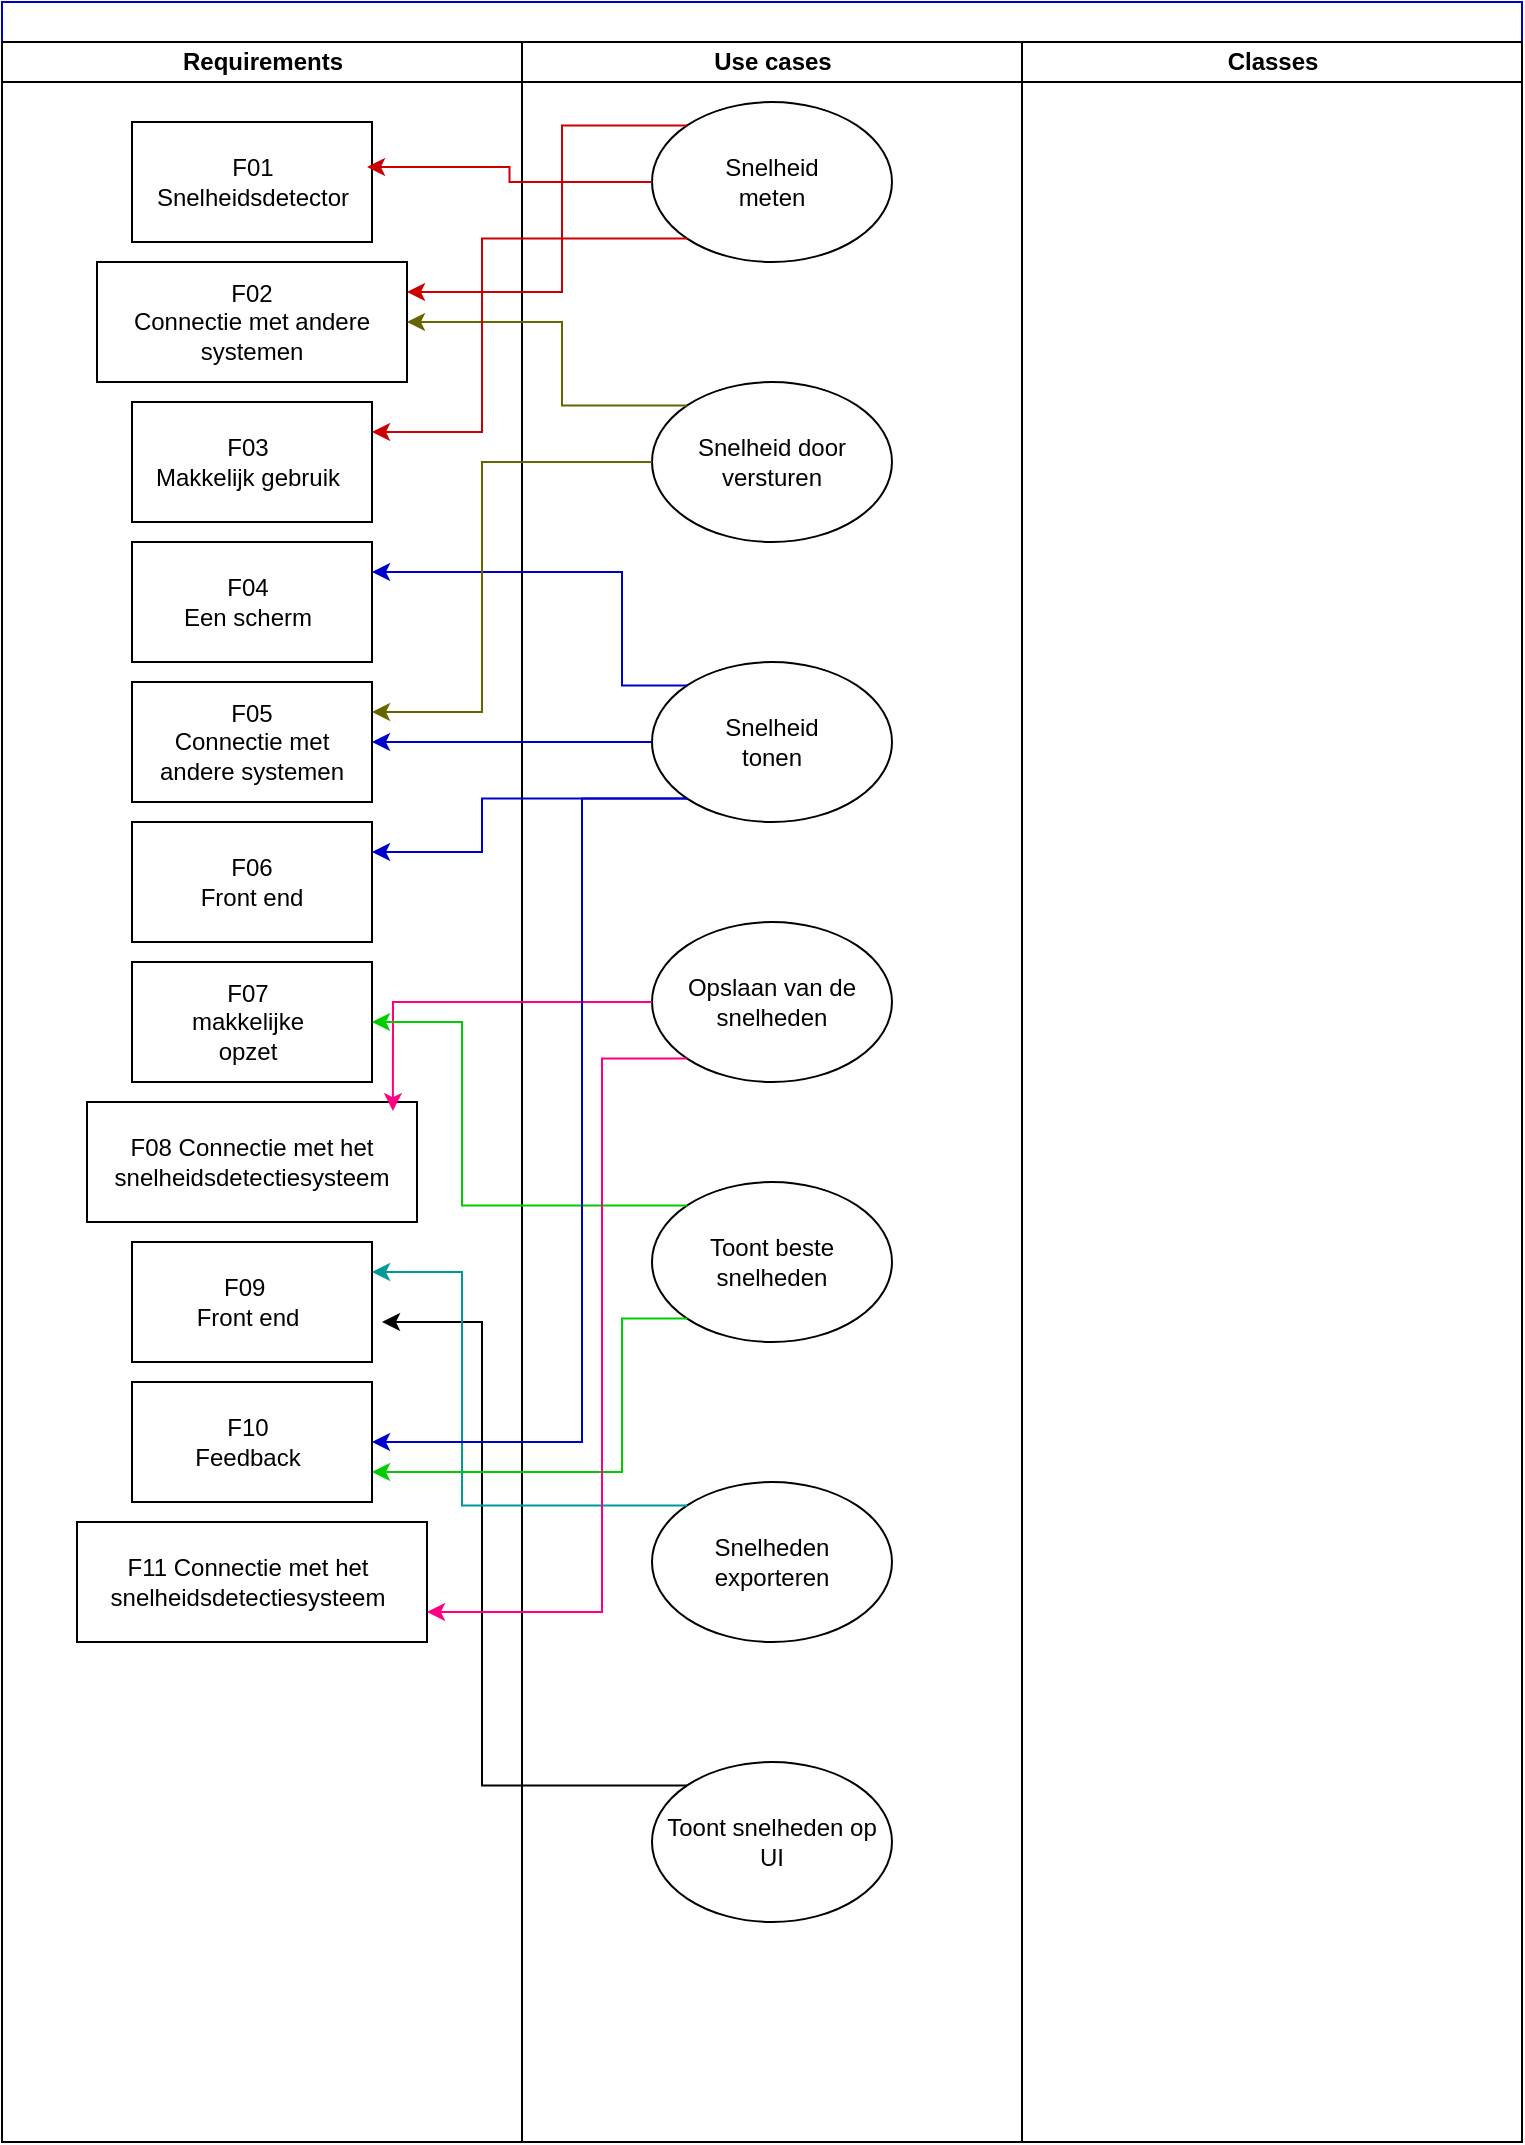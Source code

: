 <mxfile version="24.7.14">
  <diagram name="Page-1" id="0783ab3e-0a74-02c8-0abd-f7b4e66b4bec">
    <mxGraphModel dx="1021" dy="1064" grid="1" gridSize="10" guides="1" tooltips="1" connect="1" arrows="1" fold="1" page="1" pageScale="1" pageWidth="850" pageHeight="1100" background="none" math="0" shadow="0">
      <root>
        <mxCell id="0" />
        <mxCell id="1" parent="0" />
        <mxCell id="1c1d494c118603dd-1" value="" style="swimlane;html=1;childLayout=stackLayout;startSize=20;rounded=0;shadow=0;comic=0;labelBackgroundColor=none;strokeWidth=1;fontFamily=Verdana;fontSize=12;align=center;strokeColor=#0000CC;" parent="1" vertex="1">
          <mxGeometry x="40" y="20" width="760" height="1070" as="geometry" />
        </mxCell>
        <mxCell id="1c1d494c118603dd-2" value="Requirements" style="swimlane;html=1;startSize=20;" parent="1c1d494c118603dd-1" vertex="1">
          <mxGeometry y="20" width="260" height="1050" as="geometry" />
        </mxCell>
        <mxCell id="CZpLwEG-HmLCasfUJhQn-15" value="" style="rounded=0;whiteSpace=wrap;html=1;" vertex="1" parent="1c1d494c118603dd-2">
          <mxGeometry x="65" y="40" width="120" height="60" as="geometry" />
        </mxCell>
        <mxCell id="CZpLwEG-HmLCasfUJhQn-16" value="F01&lt;br&gt;Snelheidsdetector" style="text;html=1;align=center;verticalAlign=middle;whiteSpace=wrap;rounded=0;" vertex="1" parent="1c1d494c118603dd-2">
          <mxGeometry x="67.5" y="55" width="115" height="30" as="geometry" />
        </mxCell>
        <mxCell id="CZpLwEG-HmLCasfUJhQn-17" value="" style="rounded=0;whiteSpace=wrap;html=1;" vertex="1" parent="1c1d494c118603dd-2">
          <mxGeometry x="47.5" y="110" width="155" height="60" as="geometry" />
        </mxCell>
        <mxCell id="CZpLwEG-HmLCasfUJhQn-18" value="" style="rounded=0;whiteSpace=wrap;html=1;" vertex="1" parent="1c1d494c118603dd-2">
          <mxGeometry x="65" y="180" width="120" height="60" as="geometry" />
        </mxCell>
        <mxCell id="CZpLwEG-HmLCasfUJhQn-19" value="" style="rounded=0;whiteSpace=wrap;html=1;" vertex="1" parent="1c1d494c118603dd-2">
          <mxGeometry x="65" y="250" width="120" height="60" as="geometry" />
        </mxCell>
        <mxCell id="CZpLwEG-HmLCasfUJhQn-20" value="" style="rounded=0;whiteSpace=wrap;html=1;" vertex="1" parent="1c1d494c118603dd-2">
          <mxGeometry x="65" y="320" width="120" height="60" as="geometry" />
        </mxCell>
        <mxCell id="CZpLwEG-HmLCasfUJhQn-21" value="" style="rounded=0;whiteSpace=wrap;html=1;" vertex="1" parent="1c1d494c118603dd-2">
          <mxGeometry x="65" y="390" width="120" height="60" as="geometry" />
        </mxCell>
        <mxCell id="CZpLwEG-HmLCasfUJhQn-22" value="" style="rounded=0;whiteSpace=wrap;html=1;" vertex="1" parent="1c1d494c118603dd-2">
          <mxGeometry x="65" y="460" width="120" height="60" as="geometry" />
        </mxCell>
        <mxCell id="CZpLwEG-HmLCasfUJhQn-23" value="" style="rounded=0;whiteSpace=wrap;html=1;" vertex="1" parent="1c1d494c118603dd-2">
          <mxGeometry x="42.5" y="530" width="165" height="60" as="geometry" />
        </mxCell>
        <mxCell id="CZpLwEG-HmLCasfUJhQn-24" value="" style="rounded=0;whiteSpace=wrap;html=1;" vertex="1" parent="1c1d494c118603dd-2">
          <mxGeometry x="65" y="600" width="120" height="60" as="geometry" />
        </mxCell>
        <mxCell id="CZpLwEG-HmLCasfUJhQn-25" value="" style="rounded=0;whiteSpace=wrap;html=1;" vertex="1" parent="1c1d494c118603dd-2">
          <mxGeometry x="65" y="670" width="120" height="60" as="geometry" />
        </mxCell>
        <mxCell id="CZpLwEG-HmLCasfUJhQn-26" value="" style="rounded=0;whiteSpace=wrap;html=1;" vertex="1" parent="1c1d494c118603dd-2">
          <mxGeometry x="37.5" y="740" width="175" height="60" as="geometry" />
        </mxCell>
        <mxCell id="CZpLwEG-HmLCasfUJhQn-27" value="F02&lt;br&gt;Connectie met andere systemen" style="text;html=1;align=center;verticalAlign=middle;whiteSpace=wrap;rounded=0;" vertex="1" parent="1c1d494c118603dd-2">
          <mxGeometry x="55" y="125" width="140" height="30" as="geometry" />
        </mxCell>
        <mxCell id="CZpLwEG-HmLCasfUJhQn-28" value="F03&lt;br&gt;Makkelijk gebruik" style="text;html=1;align=center;verticalAlign=middle;whiteSpace=wrap;rounded=0;" vertex="1" parent="1c1d494c118603dd-2">
          <mxGeometry x="67.5" y="195" width="110" height="30" as="geometry" />
        </mxCell>
        <mxCell id="CZpLwEG-HmLCasfUJhQn-29" value="F04&lt;br&gt;Een scherm" style="text;html=1;align=center;verticalAlign=middle;whiteSpace=wrap;rounded=0;" vertex="1" parent="1c1d494c118603dd-2">
          <mxGeometry x="77.5" y="265" width="90" height="30" as="geometry" />
        </mxCell>
        <mxCell id="CZpLwEG-HmLCasfUJhQn-30" value="F05 &lt;br&gt;Connectie met andere systemen" style="text;html=1;align=center;verticalAlign=middle;whiteSpace=wrap;rounded=0;" vertex="1" parent="1c1d494c118603dd-2">
          <mxGeometry x="70" y="335" width="110" height="30" as="geometry" />
        </mxCell>
        <mxCell id="CZpLwEG-HmLCasfUJhQn-31" value="F06&lt;br&gt;Front end" style="text;html=1;align=center;verticalAlign=middle;whiteSpace=wrap;rounded=0;" vertex="1" parent="1c1d494c118603dd-2">
          <mxGeometry x="95" y="400" width="60" height="40" as="geometry" />
        </mxCell>
        <mxCell id="CZpLwEG-HmLCasfUJhQn-32" value="F07 makkelijke opzet" style="text;html=1;align=center;verticalAlign=middle;whiteSpace=wrap;rounded=0;" vertex="1" parent="1c1d494c118603dd-2">
          <mxGeometry x="82.5" y="475" width="80" height="30" as="geometry" />
        </mxCell>
        <mxCell id="CZpLwEG-HmLCasfUJhQn-33" value="F08 Connectie met het snelheidsdetectiesysteem" style="text;html=1;align=center;verticalAlign=middle;whiteSpace=wrap;rounded=0;" vertex="1" parent="1c1d494c118603dd-2">
          <mxGeometry x="50" y="545" width="150" height="30" as="geometry" />
        </mxCell>
        <mxCell id="CZpLwEG-HmLCasfUJhQn-34" value="&lt;div&gt;F09&amp;nbsp;&lt;/div&gt;&lt;div&gt;Front end&lt;/div&gt;" style="text;html=1;align=center;verticalAlign=middle;whiteSpace=wrap;rounded=0;" vertex="1" parent="1c1d494c118603dd-2">
          <mxGeometry x="82.5" y="615" width="80" height="30" as="geometry" />
        </mxCell>
        <mxCell id="CZpLwEG-HmLCasfUJhQn-35" value="F10&lt;br&gt;Feedback" style="text;html=1;align=center;verticalAlign=middle;whiteSpace=wrap;rounded=0;" vertex="1" parent="1c1d494c118603dd-2">
          <mxGeometry x="92.5" y="685" width="60" height="30" as="geometry" />
        </mxCell>
        <mxCell id="CZpLwEG-HmLCasfUJhQn-36" value="F11 Connectie met het snelheidsdetectiesysteem" style="text;html=1;align=center;verticalAlign=middle;whiteSpace=wrap;rounded=0;" vertex="1" parent="1c1d494c118603dd-2">
          <mxGeometry x="7.5" y="755" width="230" height="30" as="geometry" />
        </mxCell>
        <mxCell id="1c1d494c118603dd-3" value="Use cases" style="swimlane;html=1;startSize=20;" parent="1c1d494c118603dd-1" vertex="1">
          <mxGeometry x="260" y="20" width="250" height="1050" as="geometry" />
        </mxCell>
        <mxCell id="CZpLwEG-HmLCasfUJhQn-3" value="" style="ellipse;whiteSpace=wrap;html=1;" vertex="1" parent="1c1d494c118603dd-3">
          <mxGeometry x="65" y="30" width="120" height="80" as="geometry" />
        </mxCell>
        <mxCell id="CZpLwEG-HmLCasfUJhQn-2" value="" style="ellipse;whiteSpace=wrap;html=1;" vertex="1" parent="1c1d494c118603dd-3">
          <mxGeometry x="65" y="310" width="120" height="80" as="geometry" />
        </mxCell>
        <mxCell id="CZpLwEG-HmLCasfUJhQn-1" value="" style="ellipse;whiteSpace=wrap;html=1;" vertex="1" parent="1c1d494c118603dd-3">
          <mxGeometry x="65" y="170" width="120" height="80" as="geometry" />
        </mxCell>
        <mxCell id="CZpLwEG-HmLCasfUJhQn-4" value="" style="ellipse;whiteSpace=wrap;html=1;" vertex="1" parent="1c1d494c118603dd-3">
          <mxGeometry x="65" y="440" width="120" height="80" as="geometry" />
        </mxCell>
        <mxCell id="CZpLwEG-HmLCasfUJhQn-5" value="" style="ellipse;whiteSpace=wrap;html=1;" vertex="1" parent="1c1d494c118603dd-3">
          <mxGeometry x="65" y="570" width="120" height="80" as="geometry" />
        </mxCell>
        <mxCell id="CZpLwEG-HmLCasfUJhQn-48" style="edgeStyle=orthogonalEdgeStyle;rounded=0;orthogonalLoop=1;jettySize=auto;html=1;exitX=0;exitY=0;exitDx=0;exitDy=0;strokeColor=#000000;" edge="1" parent="1c1d494c118603dd-3" source="CZpLwEG-HmLCasfUJhQn-7">
          <mxGeometry relative="1" as="geometry">
            <mxPoint x="-70" y="640" as="targetPoint" />
            <Array as="points">
              <mxPoint x="-20" y="872" />
              <mxPoint x="-20" y="640" />
            </Array>
          </mxGeometry>
        </mxCell>
        <mxCell id="CZpLwEG-HmLCasfUJhQn-7" value="" style="ellipse;whiteSpace=wrap;html=1;" vertex="1" parent="1c1d494c118603dd-3">
          <mxGeometry x="65" y="860" width="120" height="80" as="geometry" />
        </mxCell>
        <mxCell id="CZpLwEG-HmLCasfUJhQn-6" value="" style="ellipse;whiteSpace=wrap;html=1;" vertex="1" parent="1c1d494c118603dd-3">
          <mxGeometry x="65" y="720" width="120" height="80" as="geometry" />
        </mxCell>
        <mxCell id="CZpLwEG-HmLCasfUJhQn-8" value="Snelheid meten" style="text;html=1;align=center;verticalAlign=middle;whiteSpace=wrap;rounded=0;" vertex="1" parent="1c1d494c118603dd-3">
          <mxGeometry x="95" y="55" width="60" height="30" as="geometry" />
        </mxCell>
        <mxCell id="CZpLwEG-HmLCasfUJhQn-9" value="Snelheid door versturen" style="text;html=1;align=center;verticalAlign=middle;whiteSpace=wrap;rounded=0;" vertex="1" parent="1c1d494c118603dd-3">
          <mxGeometry x="85" y="195" width="80" height="30" as="geometry" />
        </mxCell>
        <mxCell id="CZpLwEG-HmLCasfUJhQn-10" value="Snelheid tonen" style="text;html=1;align=center;verticalAlign=middle;whiteSpace=wrap;rounded=0;" vertex="1" parent="1c1d494c118603dd-3">
          <mxGeometry x="95" y="335" width="60" height="30" as="geometry" />
        </mxCell>
        <mxCell id="CZpLwEG-HmLCasfUJhQn-11" value="Opslaan van de snelheden" style="text;html=1;align=center;verticalAlign=middle;whiteSpace=wrap;rounded=0;" vertex="1" parent="1c1d494c118603dd-3">
          <mxGeometry x="80" y="465" width="90" height="30" as="geometry" />
        </mxCell>
        <mxCell id="CZpLwEG-HmLCasfUJhQn-12" value="Toont beste snelheden" style="text;html=1;align=center;verticalAlign=middle;whiteSpace=wrap;rounded=0;" vertex="1" parent="1c1d494c118603dd-3">
          <mxGeometry x="85" y="595" width="80" height="30" as="geometry" />
        </mxCell>
        <mxCell id="CZpLwEG-HmLCasfUJhQn-13" value="Snelheden exporteren" style="text;html=1;align=center;verticalAlign=middle;whiteSpace=wrap;rounded=0;" vertex="1" parent="1c1d494c118603dd-3">
          <mxGeometry x="95" y="745" width="60" height="30" as="geometry" />
        </mxCell>
        <mxCell id="CZpLwEG-HmLCasfUJhQn-14" value="Toont snelheden op UI" style="text;html=1;align=center;verticalAlign=middle;whiteSpace=wrap;rounded=0;" vertex="1" parent="1c1d494c118603dd-3">
          <mxGeometry x="70" y="885" width="110" height="30" as="geometry" />
        </mxCell>
        <mxCell id="1c1d494c118603dd-4" value="Classes" style="swimlane;html=1;startSize=20;" parent="1c1d494c118603dd-1" vertex="1">
          <mxGeometry x="510" y="20" width="250" height="1050" as="geometry" />
        </mxCell>
        <mxCell id="CZpLwEG-HmLCasfUJhQn-37" style="edgeStyle=orthogonalEdgeStyle;rounded=0;orthogonalLoop=1;jettySize=auto;html=1;exitX=0;exitY=0.5;exitDx=0;exitDy=0;entryX=1;entryY=0.25;entryDx=0;entryDy=0;strokeColor=#CC0000;" edge="1" parent="1c1d494c118603dd-1" source="CZpLwEG-HmLCasfUJhQn-3" target="CZpLwEG-HmLCasfUJhQn-16">
          <mxGeometry relative="1" as="geometry" />
        </mxCell>
        <mxCell id="CZpLwEG-HmLCasfUJhQn-38" style="edgeStyle=orthogonalEdgeStyle;rounded=0;orthogonalLoop=1;jettySize=auto;html=1;exitX=0;exitY=0;exitDx=0;exitDy=0;entryX=1;entryY=0.25;entryDx=0;entryDy=0;strokeColor=#CC0000;" edge="1" parent="1c1d494c118603dd-1" source="CZpLwEG-HmLCasfUJhQn-3" target="CZpLwEG-HmLCasfUJhQn-17">
          <mxGeometry relative="1" as="geometry">
            <Array as="points">
              <mxPoint x="280" y="62" />
              <mxPoint x="280" y="145" />
            </Array>
          </mxGeometry>
        </mxCell>
        <mxCell id="CZpLwEG-HmLCasfUJhQn-39" style="edgeStyle=orthogonalEdgeStyle;rounded=0;orthogonalLoop=1;jettySize=auto;html=1;exitX=0;exitY=0;exitDx=0;exitDy=0;entryX=1;entryY=0.5;entryDx=0;entryDy=0;strokeColor=#666600;" edge="1" parent="1c1d494c118603dd-1" source="CZpLwEG-HmLCasfUJhQn-1" target="CZpLwEG-HmLCasfUJhQn-17">
          <mxGeometry relative="1" as="geometry">
            <Array as="points">
              <mxPoint x="280" y="202" />
              <mxPoint x="280" y="160" />
            </Array>
          </mxGeometry>
        </mxCell>
        <mxCell id="CZpLwEG-HmLCasfUJhQn-40" style="edgeStyle=orthogonalEdgeStyle;rounded=0;orthogonalLoop=1;jettySize=auto;html=1;exitX=0;exitY=1;exitDx=0;exitDy=0;entryX=1;entryY=0.25;entryDx=0;entryDy=0;strokeColor=#CC0000;" edge="1" parent="1c1d494c118603dd-1" source="CZpLwEG-HmLCasfUJhQn-3" target="CZpLwEG-HmLCasfUJhQn-18">
          <mxGeometry relative="1" as="geometry">
            <Array as="points">
              <mxPoint x="240" y="118" />
              <mxPoint x="240" y="215" />
            </Array>
          </mxGeometry>
        </mxCell>
        <mxCell id="CZpLwEG-HmLCasfUJhQn-41" style="edgeStyle=orthogonalEdgeStyle;rounded=0;orthogonalLoop=1;jettySize=auto;html=1;exitX=0;exitY=0;exitDx=0;exitDy=0;entryX=1;entryY=0.25;entryDx=0;entryDy=0;strokeColor=#0000CC;" edge="1" parent="1c1d494c118603dd-1" source="CZpLwEG-HmLCasfUJhQn-2" target="CZpLwEG-HmLCasfUJhQn-19">
          <mxGeometry relative="1" as="geometry">
            <Array as="points">
              <mxPoint x="310" y="342" />
              <mxPoint x="310" y="285" />
            </Array>
          </mxGeometry>
        </mxCell>
        <mxCell id="CZpLwEG-HmLCasfUJhQn-42" style="edgeStyle=orthogonalEdgeStyle;rounded=0;orthogonalLoop=1;jettySize=auto;html=1;exitX=0;exitY=0.5;exitDx=0;exitDy=0;entryX=1;entryY=0.25;entryDx=0;entryDy=0;strokeColor=#666600;" edge="1" parent="1c1d494c118603dd-1" source="CZpLwEG-HmLCasfUJhQn-1" target="CZpLwEG-HmLCasfUJhQn-20">
          <mxGeometry relative="1" as="geometry">
            <Array as="points">
              <mxPoint x="240" y="230" />
              <mxPoint x="240" y="355" />
            </Array>
          </mxGeometry>
        </mxCell>
        <mxCell id="CZpLwEG-HmLCasfUJhQn-43" style="edgeStyle=orthogonalEdgeStyle;rounded=0;orthogonalLoop=1;jettySize=auto;html=1;exitX=0;exitY=0.5;exitDx=0;exitDy=0;entryX=1;entryY=0.5;entryDx=0;entryDy=0;strokeColor=#0000CC;" edge="1" parent="1c1d494c118603dd-1" source="CZpLwEG-HmLCasfUJhQn-2" target="CZpLwEG-HmLCasfUJhQn-20">
          <mxGeometry relative="1" as="geometry" />
        </mxCell>
        <mxCell id="CZpLwEG-HmLCasfUJhQn-44" style="edgeStyle=orthogonalEdgeStyle;rounded=0;orthogonalLoop=1;jettySize=auto;html=1;exitX=0;exitY=1;exitDx=0;exitDy=0;entryX=1;entryY=0.25;entryDx=0;entryDy=0;strokeColor=#0000CC;" edge="1" parent="1c1d494c118603dd-1" source="CZpLwEG-HmLCasfUJhQn-2" target="CZpLwEG-HmLCasfUJhQn-21">
          <mxGeometry relative="1" as="geometry">
            <Array as="points">
              <mxPoint x="240" y="398" />
              <mxPoint x="240" y="425" />
            </Array>
          </mxGeometry>
        </mxCell>
        <mxCell id="CZpLwEG-HmLCasfUJhQn-45" style="edgeStyle=orthogonalEdgeStyle;rounded=0;orthogonalLoop=1;jettySize=auto;html=1;exitX=0;exitY=0.5;exitDx=0;exitDy=0;entryX=0.927;entryY=0.076;entryDx=0;entryDy=0;entryPerimeter=0;strokeColor=#FF0080;" edge="1" parent="1c1d494c118603dd-1" source="CZpLwEG-HmLCasfUJhQn-4" target="CZpLwEG-HmLCasfUJhQn-23">
          <mxGeometry relative="1" as="geometry" />
        </mxCell>
        <mxCell id="CZpLwEG-HmLCasfUJhQn-46" style="edgeStyle=orthogonalEdgeStyle;rounded=0;orthogonalLoop=1;jettySize=auto;html=1;exitX=0;exitY=0;exitDx=0;exitDy=0;entryX=1;entryY=0.5;entryDx=0;entryDy=0;strokeColor=#00CC00;" edge="1" parent="1c1d494c118603dd-1" source="CZpLwEG-HmLCasfUJhQn-5" target="CZpLwEG-HmLCasfUJhQn-22">
          <mxGeometry relative="1" as="geometry">
            <Array as="points">
              <mxPoint x="230" y="602" />
              <mxPoint x="230" y="510" />
            </Array>
          </mxGeometry>
        </mxCell>
        <mxCell id="CZpLwEG-HmLCasfUJhQn-47" style="edgeStyle=orthogonalEdgeStyle;rounded=0;orthogonalLoop=1;jettySize=auto;html=1;exitX=0;exitY=0;exitDx=0;exitDy=0;entryX=1;entryY=0.25;entryDx=0;entryDy=0;strokeColor=#009999;" edge="1" parent="1c1d494c118603dd-1" source="CZpLwEG-HmLCasfUJhQn-6" target="CZpLwEG-HmLCasfUJhQn-24">
          <mxGeometry relative="1" as="geometry">
            <Array as="points">
              <mxPoint x="230" y="752" />
              <mxPoint x="230" y="635" />
            </Array>
          </mxGeometry>
        </mxCell>
        <mxCell id="CZpLwEG-HmLCasfUJhQn-49" style="edgeStyle=orthogonalEdgeStyle;rounded=0;orthogonalLoop=1;jettySize=auto;html=1;exitX=0;exitY=1;exitDx=0;exitDy=0;entryX=1;entryY=0.75;entryDx=0;entryDy=0;strokeColor=#00CC00;" edge="1" parent="1c1d494c118603dd-1" source="CZpLwEG-HmLCasfUJhQn-5" target="CZpLwEG-HmLCasfUJhQn-25">
          <mxGeometry relative="1" as="geometry">
            <Array as="points">
              <mxPoint x="310" y="658" />
              <mxPoint x="310" y="735" />
            </Array>
          </mxGeometry>
        </mxCell>
        <mxCell id="CZpLwEG-HmLCasfUJhQn-51" style="edgeStyle=orthogonalEdgeStyle;rounded=0;orthogonalLoop=1;jettySize=auto;html=1;exitX=0;exitY=1;exitDx=0;exitDy=0;entryX=1;entryY=0.5;entryDx=0;entryDy=0;strokeColor=#0000CC;" edge="1" parent="1c1d494c118603dd-1" source="CZpLwEG-HmLCasfUJhQn-2" target="CZpLwEG-HmLCasfUJhQn-25">
          <mxGeometry relative="1" as="geometry">
            <Array as="points">
              <mxPoint x="290" y="398" />
              <mxPoint x="290" y="720" />
            </Array>
          </mxGeometry>
        </mxCell>
        <mxCell id="CZpLwEG-HmLCasfUJhQn-52" style="edgeStyle=orthogonalEdgeStyle;rounded=0;orthogonalLoop=1;jettySize=auto;html=1;exitX=0;exitY=1;exitDx=0;exitDy=0;entryX=1;entryY=0.75;entryDx=0;entryDy=0;strokeColor=#FF0080;" edge="1" parent="1c1d494c118603dd-1" source="CZpLwEG-HmLCasfUJhQn-4" target="CZpLwEG-HmLCasfUJhQn-26">
          <mxGeometry relative="1" as="geometry">
            <Array as="points">
              <mxPoint x="300" y="528" />
              <mxPoint x="300" y="805" />
            </Array>
          </mxGeometry>
        </mxCell>
      </root>
    </mxGraphModel>
  </diagram>
</mxfile>
